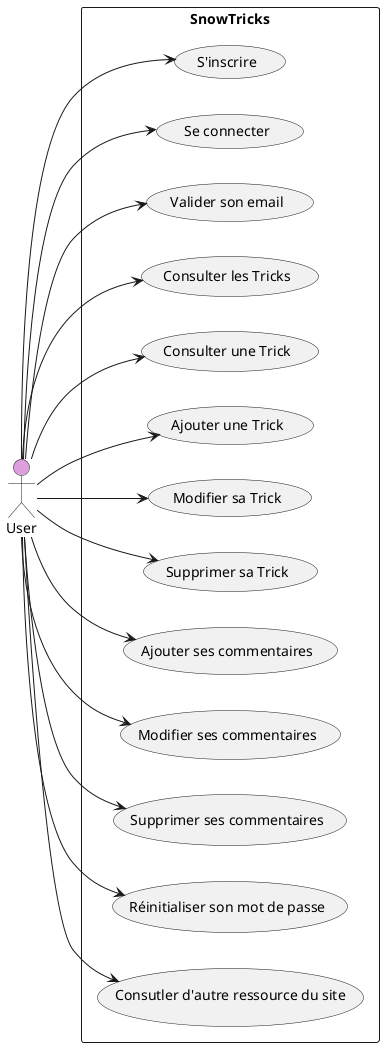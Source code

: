 @startuml User

left to right direction

actor "User" as User #Plum

rectangle SnowTricks{
  usecase "S'inscrire" as UC1
  usecase "Se connecter" as UC2
  usecase "Valider son email" as UC3
  usecase "Consulter les Tricks" as UC4
  usecase "Consulter une Trick" as UC5
  usecase "Ajouter une Trick" as UC6
  usecase "Modifier sa Trick" as UC7
  usecase "Supprimer sa Trick" as UC8
  usecase "Ajouter ses commentaires" as UC9
  usecase "Modifier ses commentaires" as UC10
  usecase "Supprimer ses commentaires" as UC11
  usecase "Réinitialiser son mot de passe" as UC12
  usecase "Consutler d'autre ressource du site" as UC13
}

User --> UC1
User --> UC2
User --> UC3
User --> UC4
User --> UC5
User --> UC6
User --> UC7
User --> UC8
User --> UC9
User --> UC10
User --> UC11
User --> UC12
User --> UC13

@enduml